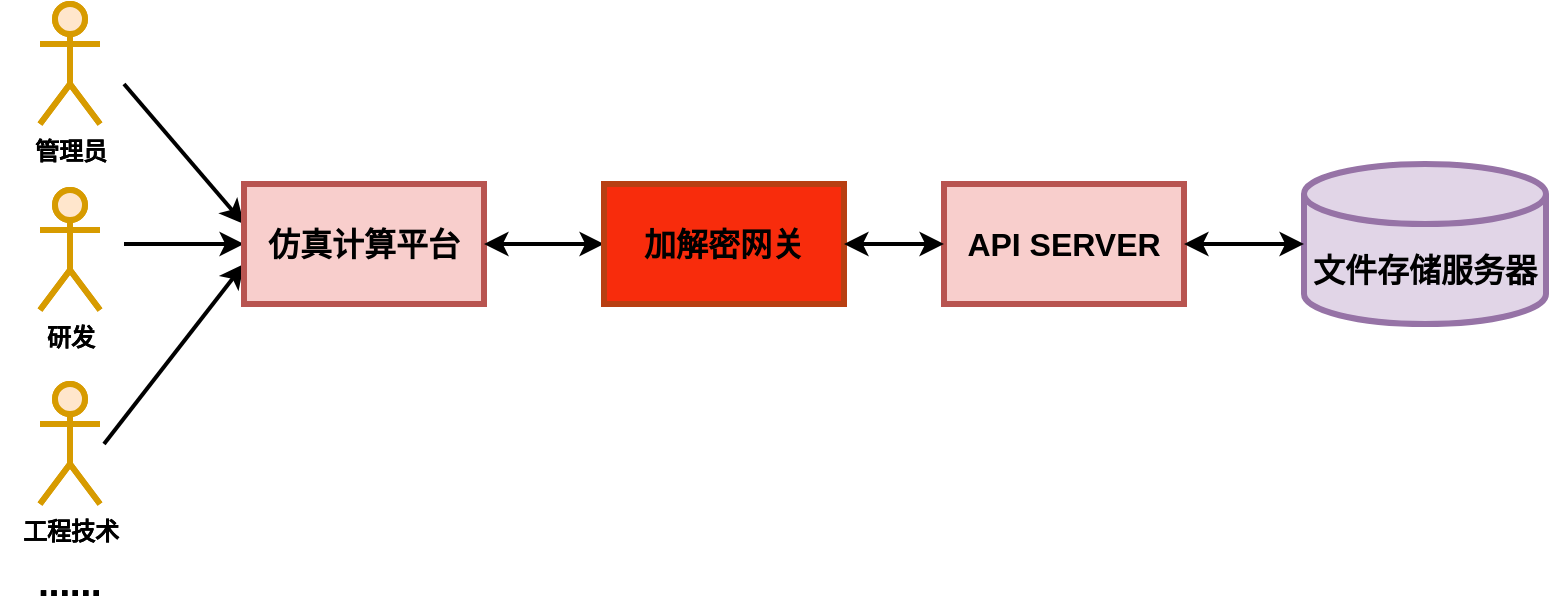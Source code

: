 <mxfile version="14.8.3" type="github"><diagram id="WEavagxoX7mWQo-rN5Ej" name="Page-1"><mxGraphModel dx="918" dy="485" grid="0" gridSize="10" guides="1" tooltips="1" connect="1" arrows="1" fold="1" page="1" pageScale="1" pageWidth="827" pageHeight="1169" math="0" shadow="0"><root><mxCell id="0"/><mxCell id="1" parent="0"/><mxCell id="meVRYA2Hp27yC9P9ZgB7-23" value="&lt;b style=&quot;font-size: 16px;&quot;&gt;API SERVER&lt;/b&gt;" style="rounded=0;whiteSpace=wrap;html=1;fillColor=#f8cecc;strokeColor=#b85450;strokeWidth=3;fontSize=16;" parent="1" vertex="1"><mxGeometry x="482" y="340" width="120" height="60" as="geometry"/></mxCell><mxCell id="meVRYA2Hp27yC9P9ZgB7-25" value="&lt;b&gt;管理员&lt;/b&gt;" style="shape=umlActor;verticalLabelPosition=bottom;verticalAlign=top;html=1;outlineConnect=0;fillColor=#ffe6cc;strokeColor=#d79b00;strokeWidth=3;" parent="1" vertex="1"><mxGeometry x="30" y="250" width="30" height="60" as="geometry"/></mxCell><mxCell id="meVRYA2Hp27yC9P9ZgB7-28" value="&lt;b&gt;研发&lt;/b&gt;" style="shape=umlActor;verticalLabelPosition=bottom;verticalAlign=top;html=1;outlineConnect=0;fillColor=#ffe6cc;strokeColor=#d79b00;strokeWidth=3;" parent="1" vertex="1"><mxGeometry x="30" y="343" width="30" height="60" as="geometry"/></mxCell><mxCell id="meVRYA2Hp27yC9P9ZgB7-29" value="&lt;b&gt;工程技术&lt;/b&gt;" style="shape=umlActor;verticalLabelPosition=bottom;verticalAlign=top;html=1;outlineConnect=0;fillColor=#ffe6cc;strokeColor=#d79b00;strokeWidth=3;" parent="1" vertex="1"><mxGeometry x="30" y="440" width="30" height="60" as="geometry"/></mxCell><mxCell id="meVRYA2Hp27yC9P9ZgB7-30" value="" style="endArrow=classic;html=1;strokeWidth=2;" parent="1" edge="1"><mxGeometry width="50" height="50" relative="1" as="geometry"><mxPoint x="72" y="290" as="sourcePoint"/><mxPoint x="132" y="360" as="targetPoint"/></mxGeometry></mxCell><mxCell id="meVRYA2Hp27yC9P9ZgB7-31" value="" style="endArrow=classic;html=1;strokeWidth=2;" parent="1" edge="1"><mxGeometry width="50" height="50" relative="1" as="geometry"><mxPoint x="72" y="370" as="sourcePoint"/><mxPoint x="132" y="370" as="targetPoint"/><Array as="points"><mxPoint x="92" y="370"/></Array></mxGeometry></mxCell><mxCell id="meVRYA2Hp27yC9P9ZgB7-32" value="" style="endArrow=classic;html=1;strokeWidth=2;" parent="1" edge="1"><mxGeometry width="50" height="50" relative="1" as="geometry"><mxPoint x="62" y="470" as="sourcePoint"/><mxPoint x="132" y="380" as="targetPoint"/></mxGeometry></mxCell><mxCell id="meVRYA2Hp27yC9P9ZgB7-50" value="&lt;b style=&quot;font-size: 16px;&quot;&gt;文件存储服务器&lt;/b&gt;" style="shape=cylinder3;whiteSpace=wrap;html=1;boundedLbl=1;backgroundOutline=1;size=15;fillColor=#e1d5e7;strokeColor=#9673a6;strokeWidth=3;fontSize=16;" parent="1" vertex="1"><mxGeometry x="662" y="330" width="121" height="80" as="geometry"/></mxCell><mxCell id="meVRYA2Hp27yC9P9ZgB7-53" value="&lt;font style=&quot;font-size: 19px&quot;&gt;&lt;b&gt;......&lt;/b&gt;&lt;/font&gt;" style="text;html=1;strokeColor=none;fillColor=none;align=center;verticalAlign=middle;whiteSpace=wrap;rounded=0;" parent="1" vertex="1"><mxGeometry x="10" y="530" width="70" height="20" as="geometry"/></mxCell><mxCell id="meVRYA2Hp27yC9P9ZgB7-60" value="&lt;b style=&quot;font-size: 16px;&quot;&gt;仿真计算平台&lt;/b&gt;" style="rounded=0;whiteSpace=wrap;html=1;fillColor=#f8cecc;strokeColor=#b85450;strokeWidth=3;fontSize=16;" parent="1" vertex="1"><mxGeometry x="132" y="340" width="120" height="60" as="geometry"/></mxCell><mxCell id="meVRYA2Hp27yC9P9ZgB7-62" value="&lt;b&gt;管理员&lt;/b&gt;" style="shape=umlActor;verticalLabelPosition=bottom;verticalAlign=top;html=1;outlineConnect=0;fillColor=#ffe6cc;strokeColor=#d79b00;strokeWidth=3;" parent="1" vertex="1"><mxGeometry x="30" y="250" width="30" height="60" as="geometry"/></mxCell><mxCell id="meVRYA2Hp27yC9P9ZgB7-63" value="&lt;b&gt;研发&lt;/b&gt;" style="shape=umlActor;verticalLabelPosition=bottom;verticalAlign=top;html=1;outlineConnect=0;fillColor=#ffe6cc;strokeColor=#d79b00;strokeWidth=3;" parent="1" vertex="1"><mxGeometry x="30" y="343" width="30" height="60" as="geometry"/></mxCell><mxCell id="meVRYA2Hp27yC9P9ZgB7-64" value="&lt;b&gt;工程技术&lt;/b&gt;" style="shape=umlActor;verticalLabelPosition=bottom;verticalAlign=top;html=1;outlineConnect=0;fillColor=#ffe6cc;strokeColor=#d79b00;strokeWidth=3;" parent="1" vertex="1"><mxGeometry x="30" y="440" width="30" height="60" as="geometry"/></mxCell><mxCell id="meVRYA2Hp27yC9P9ZgB7-65" value="&lt;font style=&quot;font-size: 19px&quot;&gt;&lt;b&gt;......&lt;/b&gt;&lt;/font&gt;" style="text;html=1;strokeColor=none;fillColor=none;align=center;verticalAlign=middle;whiteSpace=wrap;rounded=0;" parent="1" vertex="1"><mxGeometry x="10" y="530" width="70" height="20" as="geometry"/></mxCell><mxCell id="qCpxJut31dpDChNGyk9r-1" value="" style="endArrow=classic;startArrow=classic;html=1;exitX=1;exitY=0.5;exitDx=0;exitDy=0;strokeWidth=2;entryX=0;entryY=0.5;entryDx=0;entryDy=0;" edge="1" parent="1" source="meVRYA2Hp27yC9P9ZgB7-60" target="qCpxJut31dpDChNGyk9r-2"><mxGeometry width="50" height="50" relative="1" as="geometry"><mxPoint x="342" y="312" as="sourcePoint"/><mxPoint x="442" y="310" as="targetPoint"/></mxGeometry></mxCell><mxCell id="qCpxJut31dpDChNGyk9r-2" value="&lt;b style=&quot;font-size: 16px;&quot;&gt;加解密网关&lt;/b&gt;" style="rounded=0;whiteSpace=wrap;html=1;strokeWidth=3;strokeColor=#B83F12;fillColor=#F82C0C;fontSize=16;" vertex="1" parent="1"><mxGeometry x="312" y="340" width="120" height="60" as="geometry"/></mxCell><mxCell id="qCpxJut31dpDChNGyk9r-3" value="" style="endArrow=classic;startArrow=classic;html=1;exitX=1;exitY=0.5;exitDx=0;exitDy=0;strokeWidth=2;" edge="1" parent="1" source="qCpxJut31dpDChNGyk9r-2" target="meVRYA2Hp27yC9P9ZgB7-23"><mxGeometry width="50" height="50" relative="1" as="geometry"><mxPoint x="262" y="380" as="sourcePoint"/><mxPoint x="322" y="380" as="targetPoint"/></mxGeometry></mxCell><mxCell id="qCpxJut31dpDChNGyk9r-4" value="" style="endArrow=classic;startArrow=classic;html=1;exitX=1;exitY=0.5;exitDx=0;exitDy=0;strokeWidth=2;entryX=0;entryY=0.5;entryDx=0;entryDy=0;entryPerimeter=0;" edge="1" parent="1" source="meVRYA2Hp27yC9P9ZgB7-23" target="meVRYA2Hp27yC9P9ZgB7-50"><mxGeometry width="50" height="50" relative="1" as="geometry"><mxPoint x="272" y="390" as="sourcePoint"/><mxPoint x="332" y="390" as="targetPoint"/></mxGeometry></mxCell></root></mxGraphModel></diagram></mxfile>